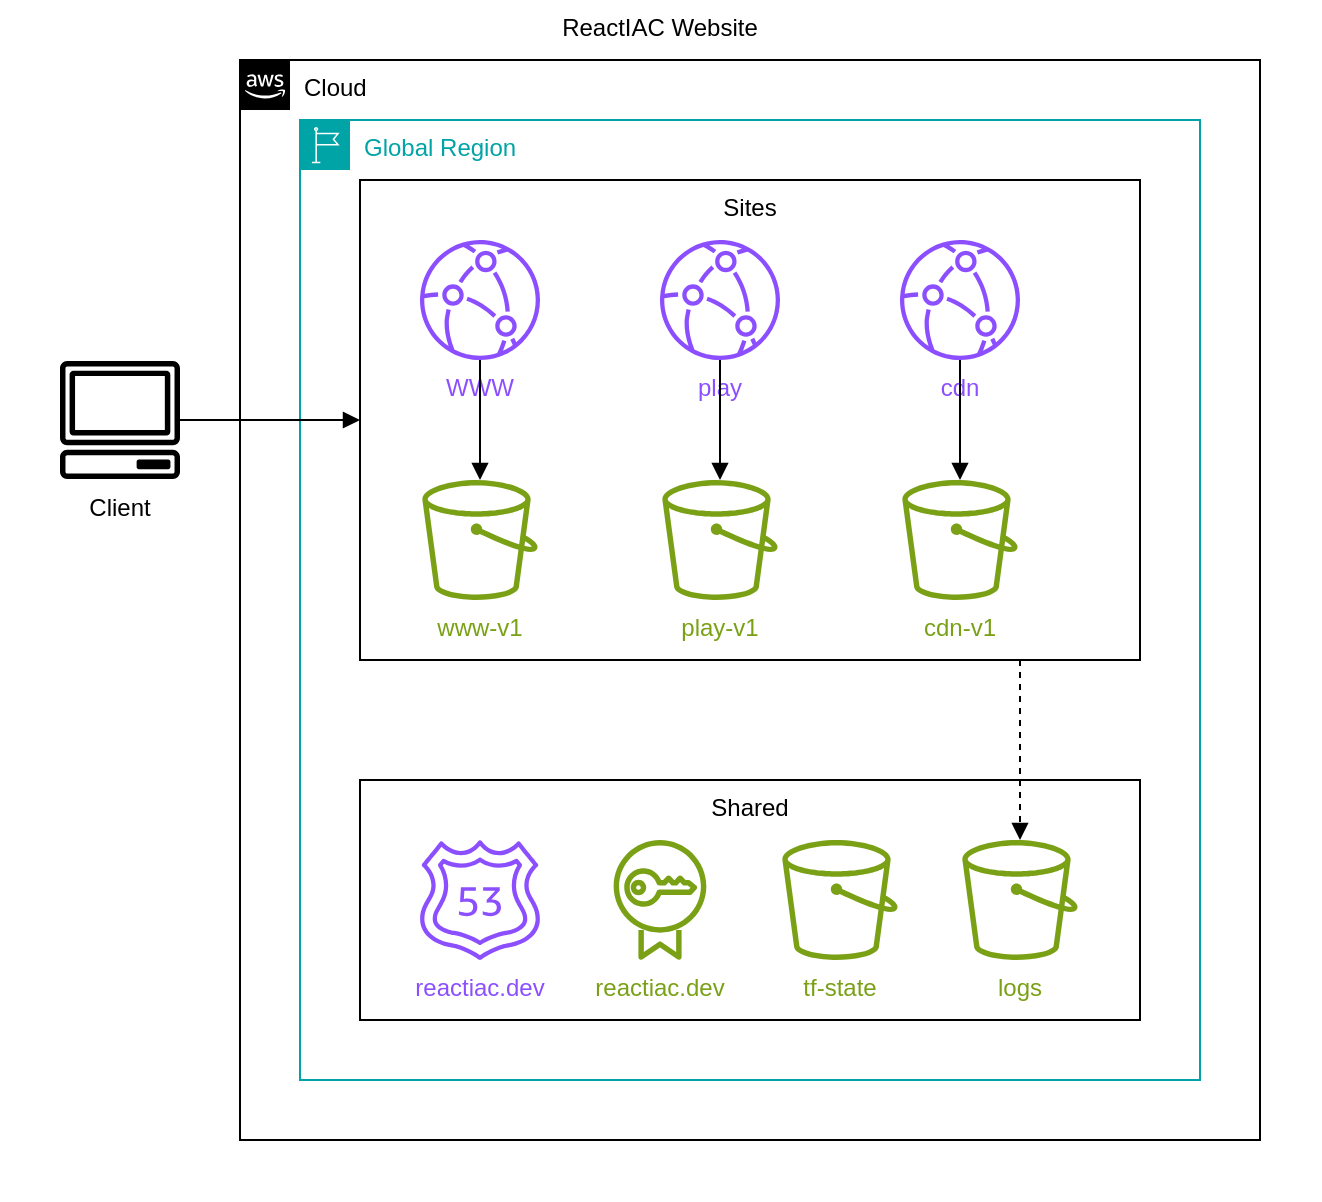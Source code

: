 <mxfile 
  version="25.0.2"
  >
  <diagram
    name="reactiac-website"
    >
    <mxGraphModel
      grid="1" 
      gridSize="10" 
      guides="1" 
      tooltips="1" 
      connect="1" 
      arrows="1" 
      fold="1" 
      page="1" 
      pageScale="1" 
      pageWidth="1" 
      pageHeight="1" 
      math="0" 
      shadow="0"
      >
      <root>
        <mxCell
          id="page"
          />
        <mxCell
          id="root" 
          parent="page"
          />
        <mxCell
          style="align=center;strokeColor=none;verticalAlign=top;aspect=fixed" 
          id="app" 
          parent="root" 
          value="ReactIAC Website" 
          vertex="1"
          >
          <mxGeometry
            as="geometry" 
            width="660" 
            height="600" 
            x="0" 
            y="0"
            />
          </mxCell>
        <mxCell
          style="shape=mxgraph.aws4.client;fillColor=#000000;verticalLabelPosition=bottom;verticalAlign=top;align=center;aspect=fixed" 
          id="client" 
          parent="app" 
          value="Client" 
          vertex="1"
          >
          <mxGeometry
            as="geometry" 
            width="60" 
            height="60" 
            x="30" 
            y="180"
            />
          </mxCell>
        <mxCell
          style="shape=mxgraph.aws4.group;align=left;spacingLeft=30;verticalAlign=top;aspect=fixed;grIcon=mxgraph.aws4.group_aws_cloud_alt" 
          id="aws_cloud_cloud" 
          parent="app" 
          value="Cloud" 
          vertex="1"
          >
          <mxGeometry
            as="geometry" 
            width="510" 
            height="540" 
            x="120" 
            y="30"
            />
          </mxCell>
        <mxCell
          style="shape=mxgraph.aws4.group;align=left;spacingLeft=30;verticalAlign=top;aspect=fixed;grIcon=mxgraph.aws4.group_region;strokeColor=#00A4A6;fontColor=#00A4A6" 
          id="aws_region_globalregion" 
          parent="aws_cloud_cloud" 
          value="Global Region" 
          vertex="1"
          >
          <mxGeometry
            as="geometry" 
            width="450" 
            height="480" 
            x="30" 
            y="30"
            />
          </mxCell>
        <mxCell
          style="align=center;spacingLeft=5;spacingRight=5;spacingBottom=5;verticalAlign=top;aspect=fixed" 
          id="sites" 
          parent="aws_region_globalregion" 
          value="Sites" 
          vertex="1"
          >
          <mxGeometry
            as="geometry" 
            width="390" 
            height="240" 
            x="30" 
            y="30"
            />
          </mxCell>
        <mxCell
          style="align=center;spacingLeft=5;spacingRight=5;spacingBottom=5;verticalAlign=top;aspect=fixed;noLabel=1;opacity=0" 
          id="site_www" 
          parent="sites" 
          value="Site" 
          vertex="1"
          >
          <mxGeometry
            as="geometry" 
            width="90" 
            height="180" 
            x="30" 
            y="30"
            />
          </mxCell>
        <mxCell
          style="shape=mxgraph.aws4.cloudfront;fillColor=#8C4FFF;verticalLabelPosition=bottom;verticalAlign=top;align=center;aspect=fixed;strokeColor=#8C4FFF;fontColor=#8C4FFF" 
          id="aws_cloudfront_distribution_www" 
          parent="site_www" 
          value="WWW" 
          vertex="1"
          >
          <mxGeometry
            as="geometry" 
            width="60" 
            height="60" 
            x="0" 
            y="0"
            />
          </mxCell>
        <mxCell
          style="shape=mxgraph.aws4.bucket;fillColor=#7AA116;verticalLabelPosition=bottom;verticalAlign=top;align=center;aspect=fixed;strokeColor=#7AA116;fontColor=#7AA116" 
          id="aws_s3_bucket_wwwv1_v1" 
          parent="site_www" 
          value="www-v1" 
          vertex="1"
          >
          <mxGeometry
            as="geometry" 
            width="60" 
            height="60" 
            x="0" 
            y="120"
            />
          </mxCell>
        <mxCell
          style="align=center;spacingLeft=5;spacingRight=5;spacingBottom=5;verticalAlign=top;aspect=fixed;noLabel=1;opacity=0" 
          id="site_play" 
          parent="sites" 
          value="Site" 
          vertex="1"
          >
          <mxGeometry
            as="geometry" 
            width="90" 
            height="180" 
            x="150" 
            y="30"
            />
          </mxCell>
        <mxCell
          style="shape=mxgraph.aws4.cloudfront;fillColor=#8C4FFF;verticalLabelPosition=bottom;verticalAlign=top;align=center;aspect=fixed;strokeColor=#8C4FFF;fontColor=#8C4FFF" 
          id="aws_cloudfront_distribution_play" 
          parent="site_play" 
          value="play" 
          vertex="1"
          >
          <mxGeometry
            as="geometry" 
            width="60" 
            height="60" 
            x="0" 
            y="0"
            />
          </mxCell>
        <mxCell
          style="shape=mxgraph.aws4.bucket;fillColor=#7AA116;verticalLabelPosition=bottom;verticalAlign=top;align=center;aspect=fixed;strokeColor=#7AA116;fontColor=#7AA116" 
          id="aws_s3_bucket_playv1_v1" 
          parent="site_play" 
          value="play-v1" 
          vertex="1"
          >
          <mxGeometry
            as="geometry" 
            width="60" 
            height="60" 
            x="0" 
            y="120"
            />
          </mxCell>
        <mxCell
          style="align=center;spacingLeft=5;spacingRight=5;spacingBottom=5;verticalAlign=top;aspect=fixed;noLabel=1;opacity=0" 
          id="site_cdn" 
          parent="sites" 
          value="Site" 
          vertex="1"
          >
          <mxGeometry
            as="geometry" 
            width="90" 
            height="180" 
            x="270" 
            y="30"
            />
          </mxCell>
        <mxCell
          style="shape=mxgraph.aws4.cloudfront;fillColor=#8C4FFF;verticalLabelPosition=bottom;verticalAlign=top;align=center;aspect=fixed;strokeColor=#8C4FFF;fontColor=#8C4FFF" 
          id="aws_cloudfront_distribution_cdn" 
          parent="site_cdn" 
          value="cdn" 
          vertex="1"
          >
          <mxGeometry
            as="geometry" 
            width="60" 
            height="60" 
            x="0" 
            y="0"
            />
          </mxCell>
        <mxCell
          style="shape=mxgraph.aws4.bucket;fillColor=#7AA116;verticalLabelPosition=bottom;verticalAlign=top;align=center;aspect=fixed;strokeColor=#7AA116;fontColor=#7AA116" 
          id="aws_s3_bucket_cdnv1_v1" 
          parent="site_cdn" 
          value="cdn-v1" 
          vertex="1"
          >
          <mxGeometry
            as="geometry" 
            width="60" 
            height="60" 
            x="0" 
            y="120"
            />
          </mxCell>
        <mxCell
          style="align=center;spacingLeft=5;spacingRight=5;spacingBottom=5;verticalAlign=top;aspect=fixed" 
          id="shared" 
          parent="aws_region_globalregion" 
          value="Shared" 
          vertex="1"
          >
          <mxGeometry
            as="geometry" 
            width="390" 
            height="120" 
            x="30" 
            y="330"
            />
          </mxCell>
        <mxCell
          style="shape=mxgraph.aws4.route_53;fillColor=#8C4FFF;verticalLabelPosition=bottom;verticalAlign=top;align=center;aspect=fixed;strokeColor=#8C4FFF;fontColor=#8C4FFF" 
          id="aws_route53_zone_reactiacdev" 
          parent="shared" 
          value="reactiac.dev" 
          vertex="1"
          >
          <mxGeometry
            as="geometry" 
            width="60" 
            height="60" 
            x="30" 
            y="30"
            />
          </mxCell>
        <mxCell
          style="shape=mxgraph.aws4.certificate_manager;fillColor=#7AA116;verticalLabelPosition=bottom;verticalAlign=top;align=center;aspect=fixed;strokeColor=#7AA116;fontColor=#7AA116" 
          id="aws_acm_certificate_reactiacdev" 
          parent="shared" 
          value="reactiac.dev" 
          vertex="1"
          >
          <mxGeometry
            as="geometry" 
            width="60" 
            height="60" 
            x="120" 
            y="30"
            />
          </mxCell>
        <mxCell
          style="shape=mxgraph.aws4.bucket;fillColor=#7AA116;verticalLabelPosition=bottom;verticalAlign=top;align=center;aspect=fixed;strokeColor=#7AA116;fontColor=#7AA116" 
          id="aws_s3_bucket_tfstate" 
          parent="shared" 
          value="tf-state" 
          vertex="1"
          >
          <mxGeometry
            as="geometry" 
            width="60" 
            height="60" 
            x="210" 
            y="30"
            />
          </mxCell>
        <mxCell
          style="shape=mxgraph.aws4.bucket;fillColor=#7AA116;verticalLabelPosition=bottom;verticalAlign=top;align=center;aspect=fixed;strokeColor=#7AA116;fontColor=#7AA116" 
          id="aws_s3_bucket_logs" 
          parent="shared" 
          value="logs" 
          vertex="1"
          >
          <mxGeometry
            as="geometry" 
            width="60" 
            height="60" 
            x="300" 
            y="30"
            />
          </mxCell>
        <mxCell
          id="dependency" 
          source="sites" 
          target="aws_s3_bucket_logs" 
          parent="root" 
          edge="1" 
          style="edgeStyle=orthogonalEdgeStyle;rounded=1;orthogonalLoop=1;jettySize=auto;html=1;dashed=1;startArrow=none;startFill=0;endArrow=block;endFill=1"
          >
          <mxGeometry
            relative="1" 
            as="geometry"
            >
            <Array
              as="points"
              >
              <mxPoint
                x="510" 
                y="375"
                />
              <mxPoint
                x="510" 
                y="375"
                />
              </Array>
            </mxGeometry>
          </mxCell>
        <mxCell
          id="dependency_2" 
          source="aws_cloudfront_distribution_www" 
          target="aws_s3_bucket_wwwv1_v1" 
          parent="root" 
          edge="1" 
          style="edgeStyle=orthogonalEdgeStyle;rounded=1;orthogonalLoop=1;jettySize=auto;html=1;startArrow=none;startFill=0;endArrow=block;endFill=1"
          >
          <mxGeometry
            relative="1" 
            as="geometry"
            >
            <Array
              as="points"
              >
              <mxPoint
                x="240" 
                y="210"
                />
              <mxPoint
                x="240" 
                y="210"
                />
              </Array>
            </mxGeometry>
          </mxCell>
        <mxCell
          id="dependency_3" 
          source="aws_cloudfront_distribution_play" 
          target="aws_s3_bucket_playv1_v1" 
          parent="root" 
          edge="1" 
          style="edgeStyle=orthogonalEdgeStyle;rounded=1;orthogonalLoop=1;jettySize=auto;html=1;startArrow=none;startFill=0;endArrow=block;endFill=1"
          >
          <mxGeometry
            relative="1" 
            as="geometry"
            >
            <Array
              as="points"
              >
              <mxPoint
                x="360" 
                y="210"
                />
              <mxPoint
                x="360" 
                y="210"
                />
              </Array>
            </mxGeometry>
          </mxCell>
        <mxCell
          id="dependency_4" 
          source="aws_cloudfront_distribution_cdn" 
          target="aws_s3_bucket_cdnv1_v1" 
          parent="root" 
          edge="1" 
          style="edgeStyle=orthogonalEdgeStyle;rounded=1;orthogonalLoop=1;jettySize=auto;html=1;startArrow=none;startFill=0;endArrow=block;endFill=1"
          >
          <mxGeometry
            relative="1" 
            as="geometry"
            >
            <Array
              as="points"
              >
              <mxPoint
                x="480" 
                y="210"
                />
              <mxPoint
                x="480" 
                y="210"
                />
              </Array>
            </mxGeometry>
          </mxCell>
        <mxCell
          id="dependency_5" 
          source="client" 
          target="sites" 
          parent="root" 
          edge="1" 
          style="edgeStyle=orthogonalEdgeStyle;rounded=1;orthogonalLoop=1;jettySize=auto;html=1;startArrow=none;startFill=0;endArrow=block;endFill=1"
          >
          <mxGeometry
            relative="1" 
            as="geometry"
            >
            <Array
              as="points"
              >
              <mxPoint
                x="135" 
                y="210"
                />
              <mxPoint
                x="135" 
                y="210"
                />
              </Array>
            </mxGeometry>
          </mxCell>
        </root>
      </mxGraphModel>
    </diagram>
  </mxfile>